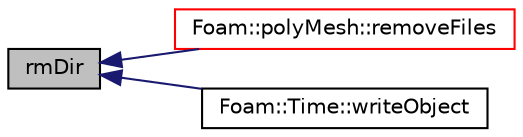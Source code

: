 digraph "rmDir"
{
  bgcolor="transparent";
  edge [fontname="Helvetica",fontsize="10",labelfontname="Helvetica",labelfontsize="10"];
  node [fontname="Helvetica",fontsize="10",shape=record];
  rankdir="LR";
  Node1 [label="rmDir",height=0.2,width=0.4,color="black", fillcolor="grey75", style="filled", fontcolor="black"];
  Node1 -> Node2 [dir="back",color="midnightblue",fontsize="10",style="solid",fontname="Helvetica"];
  Node2 [label="Foam::polyMesh::removeFiles",height=0.2,width=0.4,color="red",URL="$a01905.html#a09edd7861f5967d75396d1138415fc1b",tooltip="Remove all files from mesh instance. "];
  Node1 -> Node3 [dir="back",color="midnightblue",fontsize="10",style="solid",fontname="Helvetica"];
  Node3 [label="Foam::Time::writeObject",height=0.2,width=0.4,color="black",URL="$a02596.html#a25cce2a2cb8ccf489894549d23b116c8",tooltip="Write using given format, version and compression. "];
}
